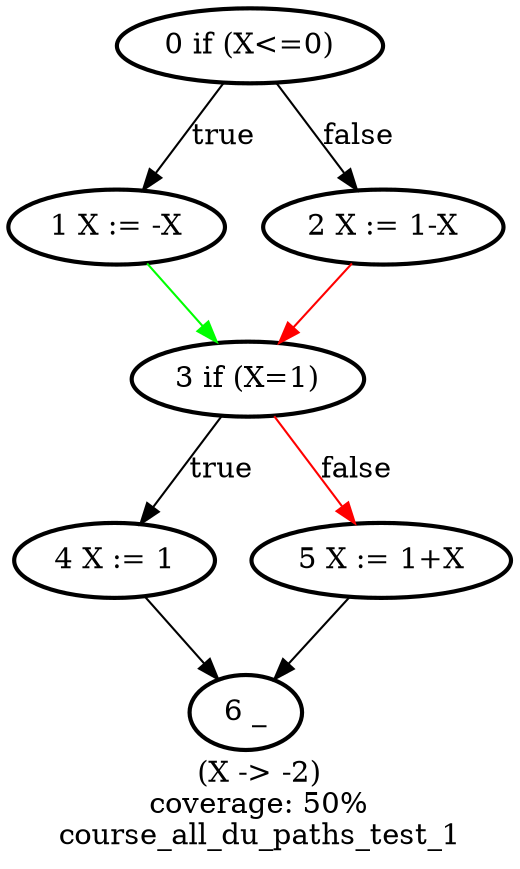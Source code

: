digraph course_all_du_paths_test_1 {
	label = "(X -> -2)
coverage: 50%
course_all_du_paths_test_1"
	"1 X := -X" [style = bold]
	"4 X := 1" -> "6 _"
	"3 if (X=1)" -> "5 X := 1+X" [label = false, color = red]
	"5 X := 1+X" [style = bold]
	"3 if (X=1)" [style = bold]
	"4 X := 1" [style = bold]
	"6 _" [style = bold]
	"2 X := 1-X" [style = bold]
	"0 if (X<=0)" -> "1 X := -X" [label = true]
	"1 X := -X" -> "3 if (X=1)" [color = green]
	"5 X := 1+X" -> "6 _"
	"0 if (X<=0)" [style = bold]
	"2 X := 1-X" -> "3 if (X=1)" [color = red]
	"0 if (X<=0)" -> "2 X := 1-X" [label = false]
	"3 if (X=1)" -> "4 X := 1" [label = true]
}